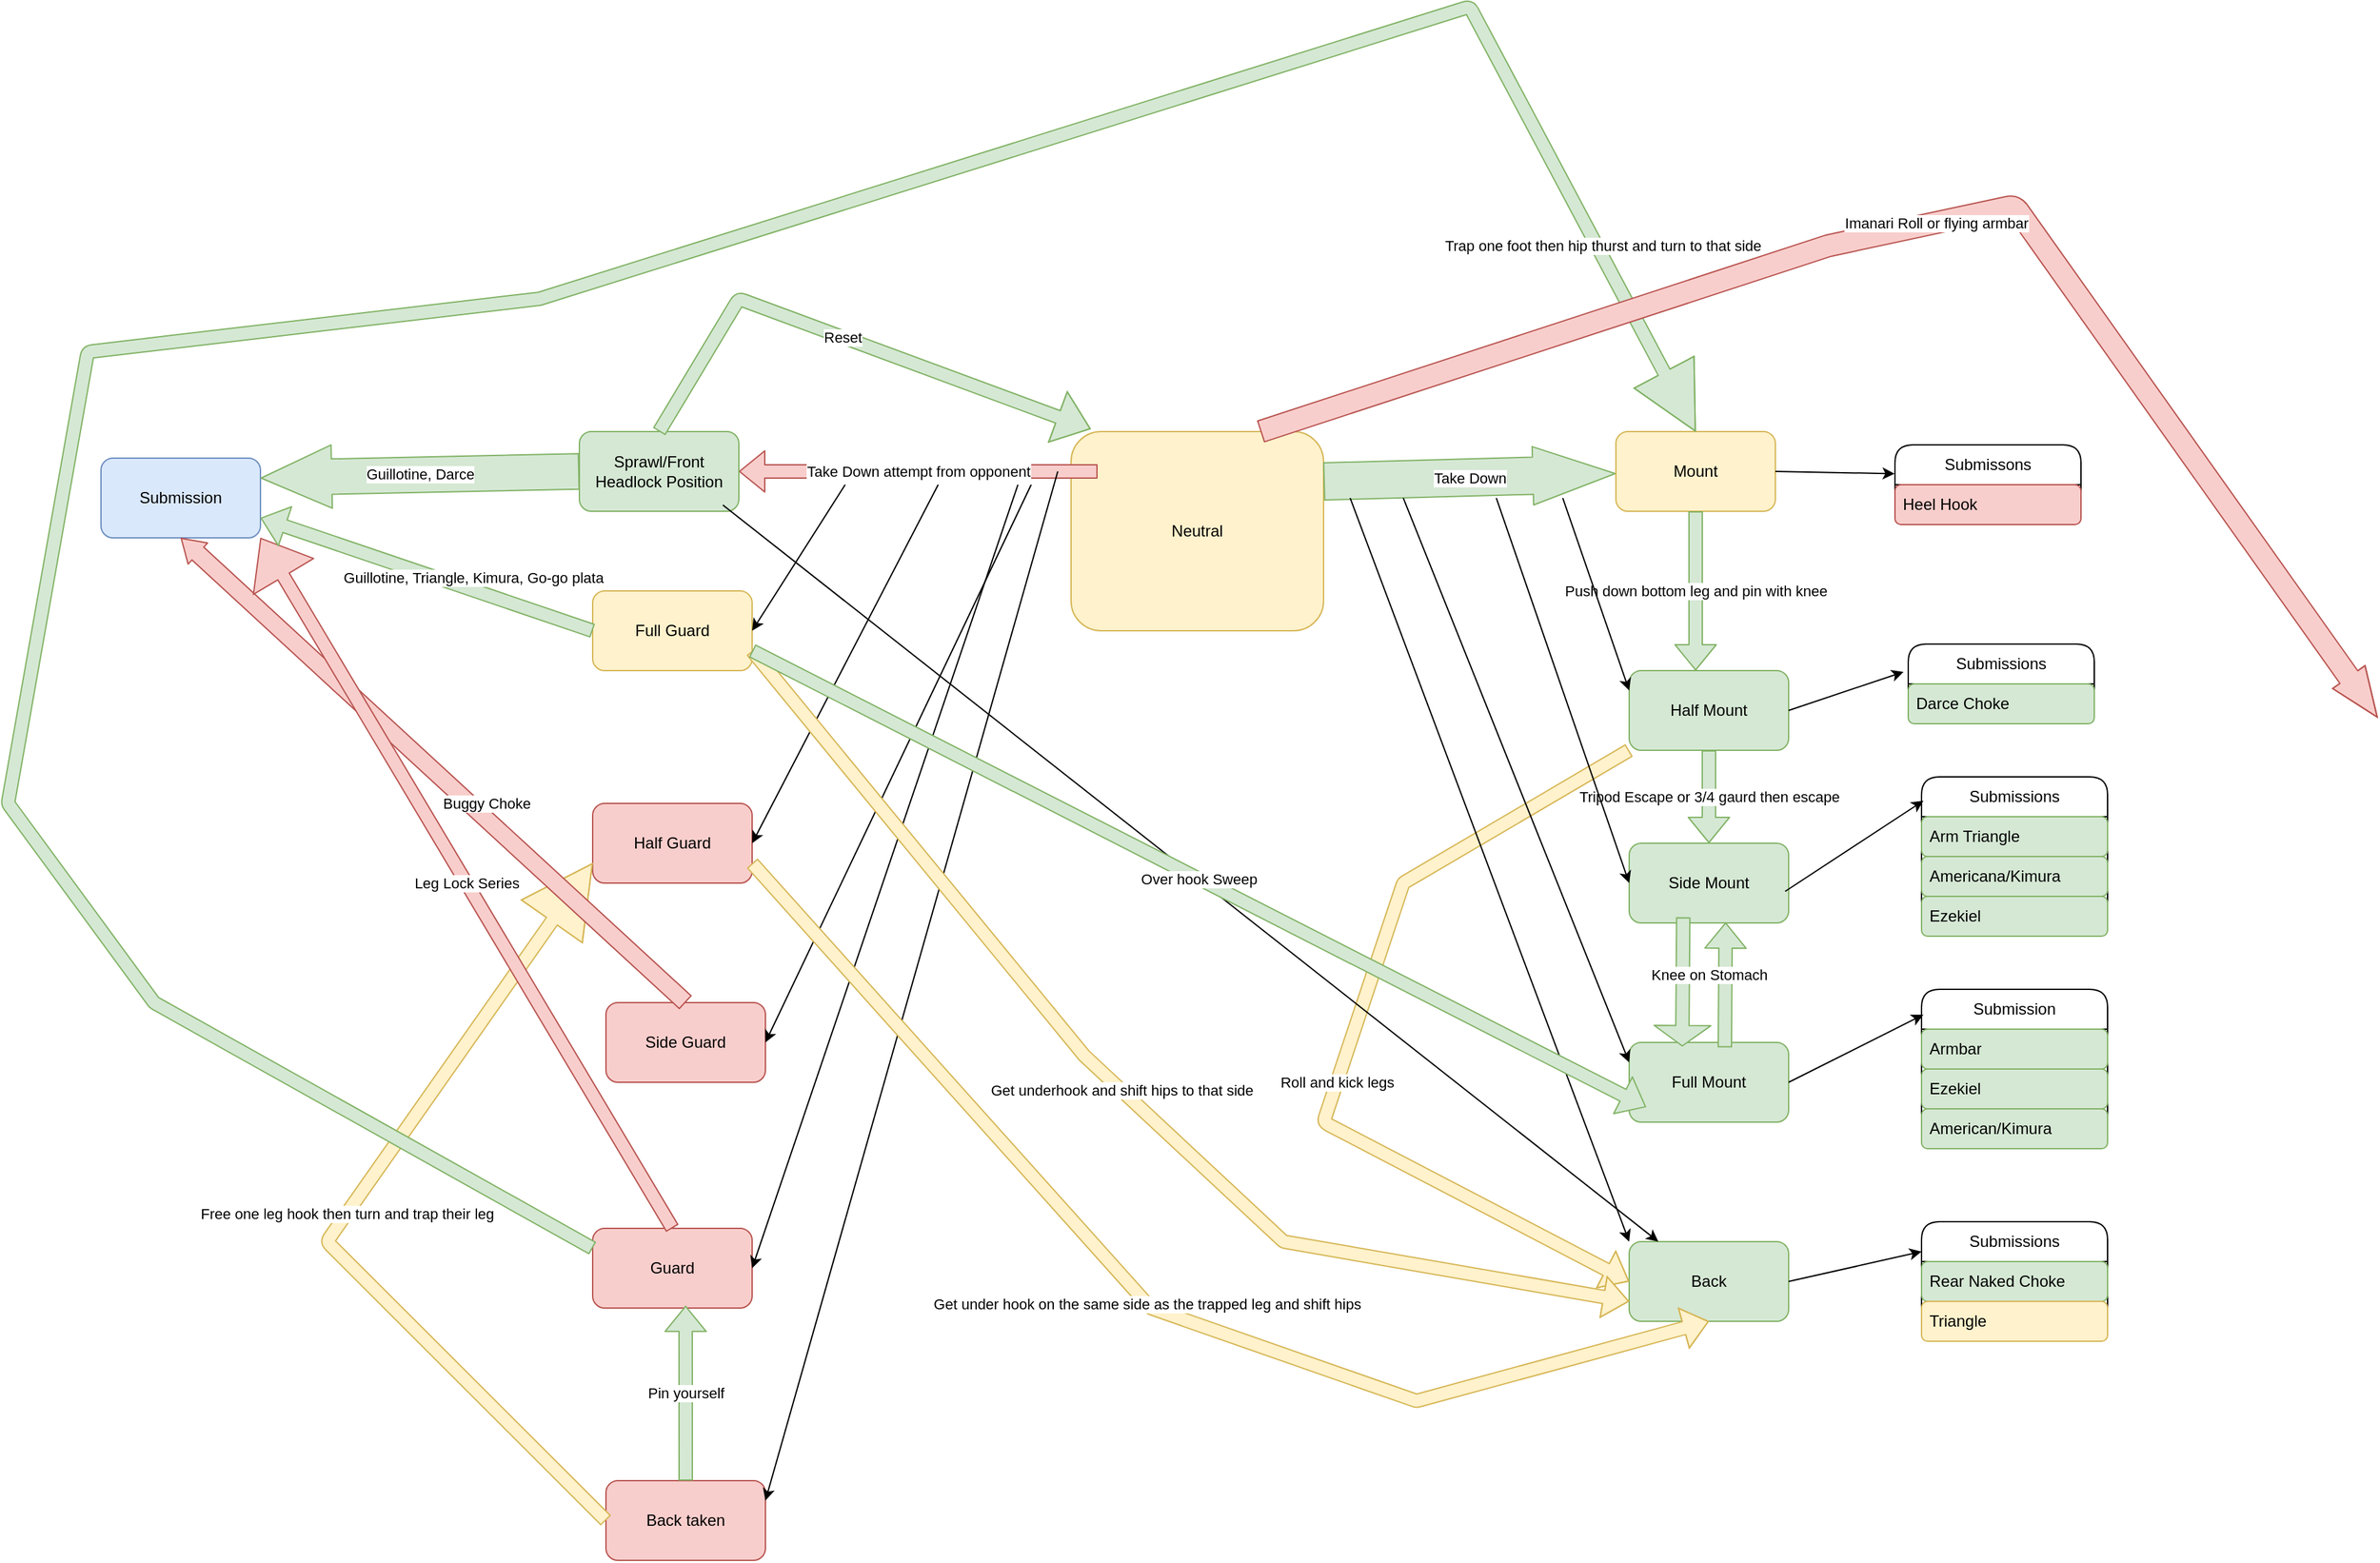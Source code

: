 <mxfile version="26.1.0">
  <diagram id="C5RBs43oDa-KdzZeNtuy" name="Page-1">
    <mxGraphModel dx="2281" dy="2182" grid="1" gridSize="10" guides="1" tooltips="1" connect="1" arrows="1" fold="1" page="1" pageScale="1" pageWidth="827" pageHeight="1169" background="light-dark(#ffffff, #ededed)" math="0" shadow="0">
      <root>
        <mxCell id="WIyWlLk6GJQsqaUBKTNV-0" />
        <mxCell id="WIyWlLk6GJQsqaUBKTNV-1" parent="WIyWlLk6GJQsqaUBKTNV-0" />
        <mxCell id="EAlG9zvi_4I4vv1BTm75-0" value="Neutral" style="rounded=1;whiteSpace=wrap;html=1;fillColor=#fff2cc;strokeColor=#d6b656;" parent="WIyWlLk6GJQsqaUBKTNV-1" vertex="1">
          <mxGeometry x="-20" y="-70" width="190" height="150" as="geometry" />
        </mxCell>
        <mxCell id="EAlG9zvi_4I4vv1BTm75-1" value="Take Down" style="shape=flexArrow;endArrow=classic;html=1;rounded=1;endWidth=15;endSize=20.33;width=28;exitX=1;exitY=0.25;exitDx=0;exitDy=0;fillColor=#d5e8d4;strokeColor=#82b366;" parent="WIyWlLk6GJQsqaUBKTNV-1" source="EAlG9zvi_4I4vv1BTm75-0" target="EAlG9zvi_4I4vv1BTm75-2" edge="1">
          <mxGeometry width="50" height="50" relative="1" as="geometry">
            <mxPoint x="190" y="74.5" as="sourcePoint" />
            <mxPoint x="390" y="74.5" as="targetPoint" />
            <Array as="points" />
            <mxPoint as="offset" />
          </mxGeometry>
        </mxCell>
        <mxCell id="EAlG9zvi_4I4vv1BTm75-2" value="Mount" style="rounded=1;whiteSpace=wrap;html=1;labelBackgroundColor=none;labelBorderColor=none;fillColor=#fff2cc;strokeColor=#d6b656;" parent="WIyWlLk6GJQsqaUBKTNV-1" vertex="1">
          <mxGeometry x="390" y="-70" width="120" height="60" as="geometry" />
        </mxCell>
        <mxCell id="EAlG9zvi_4I4vv1BTm75-7" value="Side Mount" style="rounded=1;whiteSpace=wrap;html=1;fillColor=#d5e8d4;strokeColor=#82b366;" parent="WIyWlLk6GJQsqaUBKTNV-1" vertex="1">
          <mxGeometry x="400" y="240" width="120" height="60" as="geometry" />
        </mxCell>
        <mxCell id="EAlG9zvi_4I4vv1BTm75-8" value="Full Mount" style="rounded=1;whiteSpace=wrap;html=1;fillColor=#d5e8d4;strokeColor=#82b366;" parent="WIyWlLk6GJQsqaUBKTNV-1" vertex="1">
          <mxGeometry x="400" y="390" width="120" height="60" as="geometry" />
        </mxCell>
        <mxCell id="EAlG9zvi_4I4vv1BTm75-11" value="Tripod Escape or 3/4 gaurd then escape" style="shape=flexArrow;endArrow=classic;html=1;rounded=1;exitX=0.5;exitY=1;exitDx=0;exitDy=0;fillColor=#d5e8d4;strokeColor=#82b366;" parent="WIyWlLk6GJQsqaUBKTNV-1" source="EAlG9zvi_4I4vv1BTm75-12" target="EAlG9zvi_4I4vv1BTm75-7" edge="1">
          <mxGeometry width="50" height="50" relative="1" as="geometry">
            <mxPoint x="510" y="155" as="sourcePoint" />
            <mxPoint x="600" y="260" as="targetPoint" />
            <Array as="points" />
          </mxGeometry>
        </mxCell>
        <mxCell id="EAlG9zvi_4I4vv1BTm75-12" value="Half Mount" style="rounded=1;whiteSpace=wrap;html=1;fillColor=#d5e8d4;strokeColor=#82b366;" parent="WIyWlLk6GJQsqaUBKTNV-1" vertex="1">
          <mxGeometry x="400" y="110" width="120" height="60" as="geometry" />
        </mxCell>
        <mxCell id="EAlG9zvi_4I4vv1BTm75-19" value="Push down bottom leg and pin with knee" style="shape=flexArrow;endArrow=classic;html=1;rounded=1;exitX=0.5;exitY=1;exitDx=0;exitDy=0;fillColor=#d5e8d4;strokeColor=#82b366;" parent="WIyWlLk6GJQsqaUBKTNV-1" source="EAlG9zvi_4I4vv1BTm75-2" edge="1">
          <mxGeometry width="50" height="50" relative="1" as="geometry">
            <mxPoint x="440" y="50" as="sourcePoint" />
            <mxPoint x="450" y="110" as="targetPoint" />
            <Array as="points" />
          </mxGeometry>
        </mxCell>
        <mxCell id="EAlG9zvi_4I4vv1BTm75-27" value="Take Down attempt from opponent" style="shape=flexArrow;endArrow=classic;html=1;rounded=1;fillColor=#f8cecc;strokeColor=#b85450;" parent="WIyWlLk6GJQsqaUBKTNV-1" edge="1">
          <mxGeometry width="50" height="50" relative="1" as="geometry">
            <mxPoint y="-40" as="sourcePoint" />
            <mxPoint x="-270" y="-40" as="targetPoint" />
          </mxGeometry>
        </mxCell>
        <mxCell id="EAlG9zvi_4I4vv1BTm75-30" value="Sprawl/Front Headlock Position" style="rounded=1;whiteSpace=wrap;html=1;fillColor=#d5e8d4;strokeColor=#82b366;" parent="WIyWlLk6GJQsqaUBKTNV-1" vertex="1">
          <mxGeometry x="-390" y="-70" width="120" height="60" as="geometry" />
        </mxCell>
        <mxCell id="EAlG9zvi_4I4vv1BTm75-31" value="Submission" style="rounded=1;whiteSpace=wrap;html=1;fillColor=#dae8fc;strokeColor=#6c8ebf;" parent="WIyWlLk6GJQsqaUBKTNV-1" vertex="1">
          <mxGeometry x="-750" y="-50" width="120" height="60" as="geometry" />
        </mxCell>
        <mxCell id="EAlG9zvi_4I4vv1BTm75-32" value="Guillotine, Darce" style="shape=flexArrow;endArrow=classic;html=1;rounded=1;width=26.667;endSize=17.373;exitX=0;exitY=0.5;exitDx=0;exitDy=0;entryX=1;entryY=0.25;entryDx=0;entryDy=0;fillColor=#d5e8d4;strokeColor=#82b366;" parent="WIyWlLk6GJQsqaUBKTNV-1" source="EAlG9zvi_4I4vv1BTm75-30" target="EAlG9zvi_4I4vv1BTm75-31" edge="1">
          <mxGeometry width="50" height="50" relative="1" as="geometry">
            <mxPoint x="-600" y="-120" as="sourcePoint" />
            <mxPoint x="-410" y="-270" as="targetPoint" />
          </mxGeometry>
        </mxCell>
        <mxCell id="EAlG9zvi_4I4vv1BTm75-33" value="Reset" style="shape=flexArrow;endArrow=classic;html=1;rounded=1;endWidth=29.333;endSize=8.267;exitX=0.5;exitY=0;exitDx=0;exitDy=0;entryX=0.078;entryY=-0.013;entryDx=0;entryDy=0;entryPerimeter=0;fillColor=#d5e8d4;strokeColor=#82b366;" parent="WIyWlLk6GJQsqaUBKTNV-1" source="EAlG9zvi_4I4vv1BTm75-30" target="EAlG9zvi_4I4vv1BTm75-0" edge="1">
          <mxGeometry width="50" height="50" relative="1" as="geometry">
            <mxPoint x="-170" y="170" as="sourcePoint" />
            <mxPoint x="-90" y="90" as="targetPoint" />
            <Array as="points">
              <mxPoint x="-270" y="-170" />
            </Array>
          </mxGeometry>
        </mxCell>
        <mxCell id="EAlG9zvi_4I4vv1BTm75-34" value="Back" style="rounded=1;whiteSpace=wrap;html=1;fillColor=#d5e8d4;strokeColor=#82b366;" parent="WIyWlLk6GJQsqaUBKTNV-1" vertex="1">
          <mxGeometry x="400" y="540" width="120" height="60" as="geometry" />
        </mxCell>
        <mxCell id="EAlG9zvi_4I4vv1BTm75-37" value="Roll and kick legs" style="shape=flexArrow;endArrow=classic;html=1;rounded=1;exitX=0;exitY=1;exitDx=0;exitDy=0;entryX=0;entryY=0.5;entryDx=0;entryDy=0;fillColor=#fff2cc;strokeColor=#d6b656;" parent="WIyWlLk6GJQsqaUBKTNV-1" source="EAlG9zvi_4I4vv1BTm75-12" target="EAlG9zvi_4I4vv1BTm75-34" edge="1">
          <mxGeometry x="0.1" width="50" height="50" relative="1" as="geometry">
            <mxPoint x="60" y="260" as="sourcePoint" />
            <mxPoint x="400" y="520" as="targetPoint" />
            <Array as="points">
              <mxPoint x="230" y="270" />
              <mxPoint x="170" y="450" />
            </Array>
            <mxPoint as="offset" />
          </mxGeometry>
        </mxCell>
        <mxCell id="EAlG9zvi_4I4vv1BTm75-38" value="Full Guard" style="rounded=1;whiteSpace=wrap;html=1;fillColor=#fff2cc;strokeColor=#d6b656;" parent="WIyWlLk6GJQsqaUBKTNV-1" vertex="1">
          <mxGeometry x="-380" y="50" width="120" height="60" as="geometry" />
        </mxCell>
        <mxCell id="EAlG9zvi_4I4vv1BTm75-39" value="Half Guard" style="rounded=1;whiteSpace=wrap;html=1;fillColor=#f8cecc;strokeColor=#b85450;" parent="WIyWlLk6GJQsqaUBKTNV-1" vertex="1">
          <mxGeometry x="-380" y="210" width="120" height="60" as="geometry" />
        </mxCell>
        <mxCell id="EAlG9zvi_4I4vv1BTm75-40" value="Guard" style="rounded=1;whiteSpace=wrap;html=1;fillColor=#f8cecc;strokeColor=#b85450;" parent="WIyWlLk6GJQsqaUBKTNV-1" vertex="1">
          <mxGeometry x="-380" y="530" width="120" height="60" as="geometry" />
        </mxCell>
        <mxCell id="EAlG9zvi_4I4vv1BTm75-48" value="" style="endArrow=classic;html=1;rounded=1;entryX=1;entryY=0.5;entryDx=0;entryDy=0;" parent="WIyWlLk6GJQsqaUBKTNV-1" target="EAlG9zvi_4I4vv1BTm75-38" edge="1">
          <mxGeometry width="50" height="50" relative="1" as="geometry">
            <mxPoint x="-190" y="-30" as="sourcePoint" />
            <mxPoint x="-150" y="260" as="targetPoint" />
            <Array as="points" />
          </mxGeometry>
        </mxCell>
        <mxCell id="EAlG9zvi_4I4vv1BTm75-49" value="" style="endArrow=classic;html=1;rounded=1;entryX=0;entryY=0.25;entryDx=0;entryDy=0;" parent="WIyWlLk6GJQsqaUBKTNV-1" target="EAlG9zvi_4I4vv1BTm75-12" edge="1">
          <mxGeometry width="50" height="50" relative="1" as="geometry">
            <mxPoint x="350" y="-20" as="sourcePoint" />
            <mxPoint x="460" y="260" as="targetPoint" />
          </mxGeometry>
        </mxCell>
        <mxCell id="EAlG9zvi_4I4vv1BTm75-50" value="" style="endArrow=classic;html=1;rounded=1;entryX=0;entryY=0.5;entryDx=0;entryDy=0;" parent="WIyWlLk6GJQsqaUBKTNV-1" target="EAlG9zvi_4I4vv1BTm75-7" edge="1">
          <mxGeometry width="50" height="50" relative="1" as="geometry">
            <mxPoint x="300" y="-20" as="sourcePoint" />
            <mxPoint x="460" y="260" as="targetPoint" />
          </mxGeometry>
        </mxCell>
        <mxCell id="EAlG9zvi_4I4vv1BTm75-51" value="" style="endArrow=classic;html=1;rounded=1;entryX=0;entryY=0.25;entryDx=0;entryDy=0;" parent="WIyWlLk6GJQsqaUBKTNV-1" target="EAlG9zvi_4I4vv1BTm75-8" edge="1">
          <mxGeometry width="50" height="50" relative="1" as="geometry">
            <mxPoint x="230" y="-20" as="sourcePoint" />
            <mxPoint x="460" y="260" as="targetPoint" />
          </mxGeometry>
        </mxCell>
        <mxCell id="EAlG9zvi_4I4vv1BTm75-53" value="" style="endArrow=classic;html=1;rounded=1;entryX=1;entryY=0.5;entryDx=0;entryDy=0;" parent="WIyWlLk6GJQsqaUBKTNV-1" target="EAlG9zvi_4I4vv1BTm75-39" edge="1">
          <mxGeometry width="50" height="50" relative="1" as="geometry">
            <mxPoint x="-120" y="-30" as="sourcePoint" />
            <mxPoint x="-60" y="260" as="targetPoint" />
          </mxGeometry>
        </mxCell>
        <mxCell id="EAlG9zvi_4I4vv1BTm75-54" value="" style="endArrow=classic;html=1;rounded=1;entryX=1;entryY=0.5;entryDx=0;entryDy=0;" parent="WIyWlLk6GJQsqaUBKTNV-1" target="EAlG9zvi_4I4vv1BTm75-40" edge="1">
          <mxGeometry width="50" height="50" relative="1" as="geometry">
            <mxPoint x="-60" y="-30" as="sourcePoint" />
            <mxPoint x="-60" y="260" as="targetPoint" />
          </mxGeometry>
        </mxCell>
        <mxCell id="ci5-egMQSlrwsnKzStSm-0" value="Back taken" style="rounded=1;whiteSpace=wrap;html=1;fillColor=#f8cecc;strokeColor=#b85450;" parent="WIyWlLk6GJQsqaUBKTNV-1" vertex="1">
          <mxGeometry x="-370" y="720" width="120" height="60" as="geometry" />
        </mxCell>
        <mxCell id="ci5-egMQSlrwsnKzStSm-2" value="" style="endArrow=classic;html=1;rounded=1;entryX=1;entryY=0.25;entryDx=0;entryDy=0;" parent="WIyWlLk6GJQsqaUBKTNV-1" target="ci5-egMQSlrwsnKzStSm-0" edge="1">
          <mxGeometry width="50" height="50" relative="1" as="geometry">
            <mxPoint x="-30" y="-40" as="sourcePoint" />
            <mxPoint x="-10" y="360" as="targetPoint" />
          </mxGeometry>
        </mxCell>
        <mxCell id="ci5-egMQSlrwsnKzStSm-4" value="Free one leg hook then turn and trap their leg" style="shape=flexArrow;endArrow=classic;html=1;rounded=1;endWidth=45;endSize=17.325;exitX=0;exitY=0.5;exitDx=0;exitDy=0;entryX=0;entryY=0.75;entryDx=0;entryDy=0;fillColor=#fff2cc;strokeColor=#d6b656;" parent="WIyWlLk6GJQsqaUBKTNV-1" source="ci5-egMQSlrwsnKzStSm-0" target="EAlG9zvi_4I4vv1BTm75-39" edge="1">
          <mxGeometry width="50" height="50" relative="1" as="geometry">
            <mxPoint x="-380" y="650" as="sourcePoint" />
            <mxPoint x="-600" y="340" as="targetPoint" />
            <Array as="points">
              <mxPoint x="-580" y="540" />
            </Array>
          </mxGeometry>
        </mxCell>
        <mxCell id="ci5-egMQSlrwsnKzStSm-6" value="Pin yourself" style="shape=flexArrow;endArrow=classic;html=1;rounded=1;entryX=0.583;entryY=0.969;entryDx=0;entryDy=0;entryPerimeter=0;exitX=0.5;exitY=0;exitDx=0;exitDy=0;fillColor=#d5e8d4;strokeColor=#82b366;" parent="WIyWlLk6GJQsqaUBKTNV-1" source="ci5-egMQSlrwsnKzStSm-0" target="EAlG9zvi_4I4vv1BTm75-40" edge="1">
          <mxGeometry width="50" height="50" relative="1" as="geometry">
            <mxPoint x="-300" y="620" as="sourcePoint" />
            <mxPoint x="-260" y="570" as="targetPoint" />
            <Array as="points" />
          </mxGeometry>
        </mxCell>
        <mxCell id="ci5-egMQSlrwsnKzStSm-7" value="Side Guard" style="rounded=1;whiteSpace=wrap;html=1;fillColor=#f8cecc;strokeColor=#b85450;" parent="WIyWlLk6GJQsqaUBKTNV-1" vertex="1">
          <mxGeometry x="-370" y="360" width="120" height="60" as="geometry" />
        </mxCell>
        <mxCell id="ci5-egMQSlrwsnKzStSm-8" value="" style="endArrow=classic;html=1;rounded=1;entryX=1;entryY=0.5;entryDx=0;entryDy=0;" parent="WIyWlLk6GJQsqaUBKTNV-1" target="ci5-egMQSlrwsnKzStSm-7" edge="1">
          <mxGeometry width="50" height="50" relative="1" as="geometry">
            <mxPoint x="-50" y="-30" as="sourcePoint" />
            <mxPoint x="-100" y="320" as="targetPoint" />
          </mxGeometry>
        </mxCell>
        <mxCell id="ci5-egMQSlrwsnKzStSm-9" value="Buggy Choke" style="shape=flexArrow;endArrow=classic;html=1;rounded=1;width=13.103;endSize=5.331;entryX=0.5;entryY=1;entryDx=0;entryDy=0;exitX=0.5;exitY=0;exitDx=0;exitDy=0;endWidth=7.515;fillColor=#f8cecc;strokeColor=#b85450;" parent="WIyWlLk6GJQsqaUBKTNV-1" source="ci5-egMQSlrwsnKzStSm-7" target="EAlG9zvi_4I4vv1BTm75-31" edge="1">
          <mxGeometry x="-0.179" y="-9" width="50" height="50" relative="1" as="geometry">
            <mxPoint x="-270" y="510" as="sourcePoint" />
            <mxPoint x="-220" y="460" as="targetPoint" />
            <mxPoint as="offset" />
          </mxGeometry>
        </mxCell>
        <mxCell id="ci5-egMQSlrwsnKzStSm-10" value="" style="endArrow=classic;html=1;rounded=1;entryX=0;entryY=0;entryDx=0;entryDy=0;" parent="WIyWlLk6GJQsqaUBKTNV-1" target="EAlG9zvi_4I4vv1BTm75-34" edge="1">
          <mxGeometry width="50" height="50" relative="1" as="geometry">
            <mxPoint x="190" y="-20" as="sourcePoint" />
            <mxPoint x="290" y="430" as="targetPoint" />
          </mxGeometry>
        </mxCell>
        <mxCell id="ci5-egMQSlrwsnKzStSm-11" value="" style="endArrow=classic;html=1;rounded=1;exitX=0.9;exitY=0.922;exitDx=0;exitDy=0;exitPerimeter=0;" parent="WIyWlLk6GJQsqaUBKTNV-1" source="EAlG9zvi_4I4vv1BTm75-30" target="EAlG9zvi_4I4vv1BTm75-34" edge="1">
          <mxGeometry width="50" height="50" relative="1" as="geometry">
            <mxPoint x="170" y="430" as="sourcePoint" />
            <mxPoint x="220" y="380" as="targetPoint" />
          </mxGeometry>
        </mxCell>
        <mxCell id="ci5-egMQSlrwsnKzStSm-13" value="Leg Lock Series" style="shape=flexArrow;endArrow=classic;html=1;rounded=1;width=10;endSize=10.783;endWidth=41.667;entryX=1;entryY=1;entryDx=0;entryDy=0;exitX=0.5;exitY=0;exitDx=0;exitDy=0;fillColor=#f8cecc;strokeColor=#b85450;" parent="WIyWlLk6GJQsqaUBKTNV-1" source="EAlG9zvi_4I4vv1BTm75-40" target="EAlG9zvi_4I4vv1BTm75-31" edge="1">
          <mxGeometry width="50" height="50" relative="1" as="geometry">
            <mxPoint x="-290" y="370" as="sourcePoint" />
            <mxPoint x="-780" y="230" as="targetPoint" />
            <Array as="points" />
          </mxGeometry>
        </mxCell>
        <mxCell id="ci5-egMQSlrwsnKzStSm-15" value="Get underhook and shift hips to that side" style="shape=flexArrow;endArrow=classic;html=1;rounded=1;exitX=1;exitY=0.75;exitDx=0;exitDy=0;entryX=0;entryY=0.75;entryDx=0;entryDy=0;fillColor=#fff2cc;strokeColor=#d6b656;" parent="WIyWlLk6GJQsqaUBKTNV-1" source="EAlG9zvi_4I4vv1BTm75-38" target="EAlG9zvi_4I4vv1BTm75-34" edge="1">
          <mxGeometry x="0.001" width="50" height="50" relative="1" as="geometry">
            <mxPoint x="-110" y="430" as="sourcePoint" />
            <mxPoint x="310" y="590" as="targetPoint" />
            <Array as="points">
              <mxPoint x="-10" y="400" />
              <mxPoint x="140" y="540" />
            </Array>
            <mxPoint as="offset" />
          </mxGeometry>
        </mxCell>
        <mxCell id="ci5-egMQSlrwsnKzStSm-16" value="Get under hook on the same side as the trapped leg and shift hips" style="shape=flexArrow;endArrow=classic;html=1;rounded=1;exitX=1;exitY=0.75;exitDx=0;exitDy=0;entryX=0.5;entryY=1;entryDx=0;entryDy=0;fillColor=#fff2cc;strokeColor=#d6b656;" parent="WIyWlLk6GJQsqaUBKTNV-1" source="EAlG9zvi_4I4vv1BTm75-39" target="EAlG9zvi_4I4vv1BTm75-34" edge="1">
          <mxGeometry width="50" height="50" relative="1" as="geometry">
            <mxPoint x="-110" y="430" as="sourcePoint" />
            <mxPoint x="450" y="660" as="targetPoint" />
            <Array as="points">
              <mxPoint x="40" y="590" />
              <mxPoint x="240" y="660" />
            </Array>
          </mxGeometry>
        </mxCell>
        <mxCell id="ci5-egMQSlrwsnKzStSm-17" value="Over hook Sweep" style="shape=flexArrow;endArrow=classic;html=1;rounded=1;exitX=1;exitY=0.75;exitDx=0;exitDy=0;entryX=0.106;entryY=0.811;entryDx=0;entryDy=0;entryPerimeter=0;fillColor=#d5e8d4;strokeColor=#82b366;" parent="WIyWlLk6GJQsqaUBKTNV-1" source="EAlG9zvi_4I4vv1BTm75-38" target="EAlG9zvi_4I4vv1BTm75-8" edge="1">
          <mxGeometry width="50" height="50" relative="1" as="geometry">
            <mxPoint x="150" y="430" as="sourcePoint" />
            <mxPoint x="200" y="380" as="targetPoint" />
          </mxGeometry>
        </mxCell>
        <mxCell id="ci5-egMQSlrwsnKzStSm-18" value="Guillotine, Triangle, Kimura, Go-go plata" style="shape=flexArrow;endArrow=classic;html=1;rounded=1;entryX=1;entryY=0.75;entryDx=0;entryDy=0;exitX=0;exitY=0.5;exitDx=0;exitDy=0;fillColor=#d5e8d4;strokeColor=#82b366;" parent="WIyWlLk6GJQsqaUBKTNV-1" source="EAlG9zvi_4I4vv1BTm75-38" target="EAlG9zvi_4I4vv1BTm75-31" edge="1">
          <mxGeometry x="-0.257" y="-9" width="50" height="50" relative="1" as="geometry">
            <mxPoint x="-40" y="430" as="sourcePoint" />
            <mxPoint x="10" y="380" as="targetPoint" />
            <mxPoint as="offset" />
          </mxGeometry>
        </mxCell>
        <mxCell id="ci5-egMQSlrwsnKzStSm-20" value="" style="shape=flexArrow;endArrow=classic;html=1;rounded=1;entryX=0.605;entryY=0.992;entryDx=0;entryDy=0;entryPerimeter=0;exitX=0.6;exitY=0.063;exitDx=0;exitDy=0;exitPerimeter=0;fillColor=#d5e8d4;strokeColor=#82b366;" parent="WIyWlLk6GJQsqaUBKTNV-1" source="EAlG9zvi_4I4vv1BTm75-8" target="EAlG9zvi_4I4vv1BTm75-7" edge="1">
          <mxGeometry width="50" height="50" relative="1" as="geometry">
            <mxPoint x="500" y="390" as="sourcePoint" />
            <mxPoint x="550" y="340" as="targetPoint" />
          </mxGeometry>
        </mxCell>
        <mxCell id="ci5-egMQSlrwsnKzStSm-19" value="Knee on Stomach" style="shape=flexArrow;endArrow=classic;html=1;rounded=1;endWidth=31.667;endSize=4.783;entryX=0.333;entryY=0.052;entryDx=0;entryDy=0;fillColor=#d5e8d4;strokeColor=#82b366;exitX=0.339;exitY=0.928;exitDx=0;exitDy=0;exitPerimeter=0;entryPerimeter=0;" parent="WIyWlLk6GJQsqaUBKTNV-1" source="EAlG9zvi_4I4vv1BTm75-7" target="EAlG9zvi_4I4vv1BTm75-8" edge="1">
          <mxGeometry x="-0.118" y="20" width="50" height="50" relative="1" as="geometry">
            <mxPoint x="490" y="340" as="sourcePoint" />
            <mxPoint x="150" y="380" as="targetPoint" />
            <mxPoint as="offset" />
          </mxGeometry>
        </mxCell>
        <mxCell id="ci5-egMQSlrwsnKzStSm-30" value="Trap one foot then hip thurst and turn to that side" style="shape=flexArrow;endArrow=classic;html=1;rounded=1;exitX=0;exitY=0.25;exitDx=0;exitDy=0;endWidth=40;endSize=16.36;entryX=0.5;entryY=0;entryDx=0;entryDy=0;fillColor=#d5e8d4;strokeColor=#82b366;" parent="WIyWlLk6GJQsqaUBKTNV-1" source="EAlG9zvi_4I4vv1BTm75-40" target="EAlG9zvi_4I4vv1BTm75-2" edge="1">
          <mxGeometry x="0.867" y="4" width="50" height="50" relative="1" as="geometry">
            <mxPoint x="-370" y="570" as="sourcePoint" />
            <mxPoint x="500" y="-170" as="targetPoint" />
            <Array as="points">
              <mxPoint x="-710" y="360" />
              <mxPoint x="-820" y="210" />
              <mxPoint x="-760" y="-130" />
              <mxPoint x="-420" y="-170" />
              <mxPoint x="280" y="-390" />
            </Array>
            <mxPoint as="offset" />
          </mxGeometry>
        </mxCell>
        <mxCell id="ci5-egMQSlrwsnKzStSm-31" value="Imanari Roll or flying armbar" style="shape=flexArrow;endArrow=classic;html=1;rounded=1;width=16.471;endSize=11.976;exitX=0.75;exitY=0;exitDx=0;exitDy=0;endWidth=12.388;entryX=0.86;entryY=0.09;entryDx=0;entryDy=0;entryPerimeter=0;fillColor=#f8cecc;strokeColor=#b85450;" parent="WIyWlLk6GJQsqaUBKTNV-1" source="EAlG9zvi_4I4vv1BTm75-0" edge="1">
          <mxGeometry width="50" height="50" relative="1" as="geometry">
            <mxPoint x="470" y="210" as="sourcePoint" />
            <mxPoint x="963.2" y="145.4" as="targetPoint" />
            <Array as="points">
              <mxPoint x="550" y="-210" />
              <mxPoint x="690" y="-240" />
            </Array>
          </mxGeometry>
        </mxCell>
        <mxCell id="ci5-egMQSlrwsnKzStSm-37" value="Submissions" style="swimlane;fontStyle=0;childLayout=stackLayout;horizontal=1;startSize=30;horizontalStack=0;resizeParent=1;resizeParentMax=0;resizeLast=0;collapsible=1;marginBottom=0;whiteSpace=wrap;html=1;rounded=1;" parent="WIyWlLk6GJQsqaUBKTNV-1" vertex="1">
          <mxGeometry x="620" y="190" width="140" height="120" as="geometry">
            <mxRectangle x="700" y="260" width="60" height="30" as="alternateBounds" />
          </mxGeometry>
        </mxCell>
        <mxCell id="ci5-egMQSlrwsnKzStSm-38" value="Arm Triangle" style="text;strokeColor=#82b366;fillColor=#d5e8d4;align=left;verticalAlign=middle;spacingLeft=4;spacingRight=4;overflow=hidden;points=[[0,0.5],[1,0.5]];portConstraint=eastwest;rotatable=0;whiteSpace=wrap;html=1;rounded=1;" parent="ci5-egMQSlrwsnKzStSm-37" vertex="1">
          <mxGeometry y="30" width="140" height="30" as="geometry" />
        </mxCell>
        <mxCell id="ci5-egMQSlrwsnKzStSm-39" value="Americana/Kimura" style="text;strokeColor=#82b366;fillColor=#d5e8d4;align=left;verticalAlign=middle;spacingLeft=4;spacingRight=4;overflow=hidden;points=[[0,0.5],[1,0.5]];portConstraint=eastwest;rotatable=0;whiteSpace=wrap;html=1;rounded=1;" parent="ci5-egMQSlrwsnKzStSm-37" vertex="1">
          <mxGeometry y="60" width="140" height="30" as="geometry" />
        </mxCell>
        <mxCell id="ci5-egMQSlrwsnKzStSm-40" value="Ezekiel" style="text;strokeColor=#82b366;fillColor=#d5e8d4;align=left;verticalAlign=middle;spacingLeft=4;spacingRight=4;overflow=hidden;points=[[0,0.5],[1,0.5]];portConstraint=eastwest;rotatable=0;whiteSpace=wrap;html=1;rounded=1;" parent="ci5-egMQSlrwsnKzStSm-37" vertex="1">
          <mxGeometry y="90" width="140" height="30" as="geometry" />
        </mxCell>
        <mxCell id="ci5-egMQSlrwsnKzStSm-43" value="Submissons" style="swimlane;fontStyle=0;childLayout=stackLayout;horizontal=1;startSize=30;horizontalStack=0;resizeParent=1;resizeParentMax=0;resizeLast=0;collapsible=1;marginBottom=0;whiteSpace=wrap;html=1;rounded=1;" parent="WIyWlLk6GJQsqaUBKTNV-1" vertex="1">
          <mxGeometry x="600" y="-60" width="140" height="60" as="geometry" />
        </mxCell>
        <mxCell id="ci5-egMQSlrwsnKzStSm-46" value="Heel Hook" style="text;strokeColor=#b85450;fillColor=#f8cecc;align=left;verticalAlign=middle;spacingLeft=4;spacingRight=4;overflow=hidden;points=[[0,0.5],[1,0.5]];portConstraint=eastwest;rotatable=0;whiteSpace=wrap;html=1;rounded=1;" parent="ci5-egMQSlrwsnKzStSm-43" vertex="1">
          <mxGeometry y="30" width="140" height="30" as="geometry" />
        </mxCell>
        <mxCell id="ci5-egMQSlrwsnKzStSm-48" value="Submissions" style="swimlane;fontStyle=0;childLayout=stackLayout;horizontal=1;startSize=30;horizontalStack=0;resizeParent=1;resizeParentMax=0;resizeLast=0;collapsible=1;marginBottom=0;whiteSpace=wrap;html=1;rounded=1;" parent="WIyWlLk6GJQsqaUBKTNV-1" vertex="1">
          <mxGeometry x="610" y="90" width="140" height="60" as="geometry" />
        </mxCell>
        <mxCell id="ci5-egMQSlrwsnKzStSm-49" value="Darce Choke" style="text;strokeColor=#82b366;fillColor=#d5e8d4;align=left;verticalAlign=middle;spacingLeft=4;spacingRight=4;overflow=hidden;points=[[0,0.5],[1,0.5]];portConstraint=eastwest;rotatable=0;whiteSpace=wrap;html=1;rounded=1;" parent="ci5-egMQSlrwsnKzStSm-48" vertex="1">
          <mxGeometry y="30" width="140" height="30" as="geometry" />
        </mxCell>
        <mxCell id="ylZM-ifZqI0ZVVExqhpy-0" value="Submission" style="swimlane;fontStyle=0;childLayout=stackLayout;horizontal=1;startSize=30;horizontalStack=0;resizeParent=1;resizeParentMax=0;resizeLast=0;collapsible=1;marginBottom=0;whiteSpace=wrap;html=1;rounded=1;" vertex="1" parent="WIyWlLk6GJQsqaUBKTNV-1">
          <mxGeometry x="620" y="350" width="140" height="120" as="geometry" />
        </mxCell>
        <mxCell id="ylZM-ifZqI0ZVVExqhpy-4" value="Armbar" style="text;strokeColor=#82b366;fillColor=#d5e8d4;align=left;verticalAlign=middle;spacingLeft=4;spacingRight=4;overflow=hidden;points=[[0,0.5],[1,0.5]];portConstraint=eastwest;rotatable=0;whiteSpace=wrap;html=1;rounded=1;" vertex="1" parent="ylZM-ifZqI0ZVVExqhpy-0">
          <mxGeometry y="30" width="140" height="30" as="geometry" />
        </mxCell>
        <mxCell id="ylZM-ifZqI0ZVVExqhpy-1" value="Ezekiel" style="text;strokeColor=#82b366;fillColor=#d5e8d4;align=left;verticalAlign=middle;spacingLeft=4;spacingRight=4;overflow=hidden;points=[[0,0.5],[1,0.5]];portConstraint=eastwest;rotatable=0;whiteSpace=wrap;html=1;rounded=1;" vertex="1" parent="ylZM-ifZqI0ZVVExqhpy-0">
          <mxGeometry y="60" width="140" height="30" as="geometry" />
        </mxCell>
        <mxCell id="ylZM-ifZqI0ZVVExqhpy-2" value="American/Kimura" style="text;strokeColor=#82b366;fillColor=#d5e8d4;align=left;verticalAlign=middle;spacingLeft=4;spacingRight=4;overflow=hidden;points=[[0,0.5],[1,0.5]];portConstraint=eastwest;rotatable=0;whiteSpace=wrap;html=1;rounded=1;" vertex="1" parent="ylZM-ifZqI0ZVVExqhpy-0">
          <mxGeometry y="90" width="140" height="30" as="geometry" />
        </mxCell>
        <mxCell id="ylZM-ifZqI0ZVVExqhpy-5" value="" style="endArrow=classic;html=1;rounded=1;exitX=1;exitY=0.5;exitDx=0;exitDy=0;entryX=0.01;entryY=0.159;entryDx=0;entryDy=0;entryPerimeter=0;" edge="1" parent="WIyWlLk6GJQsqaUBKTNV-1" source="EAlG9zvi_4I4vv1BTm75-8" target="ylZM-ifZqI0ZVVExqhpy-0">
          <mxGeometry width="50" height="50" relative="1" as="geometry">
            <mxPoint x="610" y="400" as="sourcePoint" />
            <mxPoint x="620" y="370" as="targetPoint" />
          </mxGeometry>
        </mxCell>
        <mxCell id="ylZM-ifZqI0ZVVExqhpy-6" value="" style="endArrow=classic;html=1;rounded=1;exitX=1;exitY=0.5;exitDx=0;exitDy=0;entryX=-0.002;entryY=0.362;entryDx=0;entryDy=0;entryPerimeter=0;" edge="1" parent="WIyWlLk6GJQsqaUBKTNV-1" source="EAlG9zvi_4I4vv1BTm75-2" target="ci5-egMQSlrwsnKzStSm-43">
          <mxGeometry width="50" height="50" relative="1" as="geometry">
            <mxPoint x="610" y="110" as="sourcePoint" />
            <mxPoint x="660" y="60" as="targetPoint" />
          </mxGeometry>
        </mxCell>
        <mxCell id="ylZM-ifZqI0ZVVExqhpy-7" value="" style="endArrow=classic;html=1;rounded=1;exitX=1;exitY=0.5;exitDx=0;exitDy=0;entryX=-0.025;entryY=0.349;entryDx=0;entryDy=0;entryPerimeter=0;" edge="1" parent="WIyWlLk6GJQsqaUBKTNV-1" source="EAlG9zvi_4I4vv1BTm75-12" target="ci5-egMQSlrwsnKzStSm-48">
          <mxGeometry width="50" height="50" relative="1" as="geometry">
            <mxPoint x="610" y="110" as="sourcePoint" />
            <mxPoint x="660" y="60" as="targetPoint" />
          </mxGeometry>
        </mxCell>
        <mxCell id="ylZM-ifZqI0ZVVExqhpy-8" value="" style="endArrow=classic;html=1;rounded=1;exitX=0.978;exitY=0.604;exitDx=0;exitDy=0;exitPerimeter=0;entryX=0.01;entryY=0.15;entryDx=0;entryDy=0;entryPerimeter=0;" edge="1" parent="WIyWlLk6GJQsqaUBKTNV-1" source="EAlG9zvi_4I4vv1BTm75-7" target="ci5-egMQSlrwsnKzStSm-37">
          <mxGeometry width="50" height="50" relative="1" as="geometry">
            <mxPoint x="610" y="270" as="sourcePoint" />
            <mxPoint x="660" y="220" as="targetPoint" />
          </mxGeometry>
        </mxCell>
        <mxCell id="ylZM-ifZqI0ZVVExqhpy-9" value="Submissions" style="swimlane;fontStyle=0;childLayout=stackLayout;horizontal=1;startSize=30;horizontalStack=0;resizeParent=1;resizeParentMax=0;resizeLast=0;collapsible=1;marginBottom=0;whiteSpace=wrap;html=1;rounded=1;" vertex="1" parent="WIyWlLk6GJQsqaUBKTNV-1">
          <mxGeometry x="620" y="525" width="140" height="90" as="geometry" />
        </mxCell>
        <mxCell id="ylZM-ifZqI0ZVVExqhpy-10" value="Rear Naked Choke" style="text;strokeColor=#82b366;fillColor=#d5e8d4;align=left;verticalAlign=middle;spacingLeft=4;spacingRight=4;overflow=hidden;points=[[0,0.5],[1,0.5]];portConstraint=eastwest;rotatable=0;whiteSpace=wrap;html=1;rounded=1;" vertex="1" parent="ylZM-ifZqI0ZVVExqhpy-9">
          <mxGeometry y="30" width="140" height="30" as="geometry" />
        </mxCell>
        <mxCell id="ylZM-ifZqI0ZVVExqhpy-11" value="Triangle" style="text;strokeColor=#d6b656;fillColor=#fff2cc;align=left;verticalAlign=middle;spacingLeft=4;spacingRight=4;overflow=hidden;points=[[0,0.5],[1,0.5]];portConstraint=eastwest;rotatable=0;whiteSpace=wrap;html=1;rounded=1;" vertex="1" parent="ylZM-ifZqI0ZVVExqhpy-9">
          <mxGeometry y="60" width="140" height="30" as="geometry" />
        </mxCell>
        <mxCell id="ylZM-ifZqI0ZVVExqhpy-13" value="" style="endArrow=classic;html=1;rounded=1;exitX=1;exitY=0.5;exitDx=0;exitDy=0;entryX=0;entryY=0.25;entryDx=0;entryDy=0;" edge="1" parent="WIyWlLk6GJQsqaUBKTNV-1" source="EAlG9zvi_4I4vv1BTm75-34" target="ylZM-ifZqI0ZVVExqhpy-9">
          <mxGeometry width="50" height="50" relative="1" as="geometry">
            <mxPoint x="1080" y="310" as="sourcePoint" />
            <mxPoint x="1130" y="260" as="targetPoint" />
          </mxGeometry>
        </mxCell>
      </root>
    </mxGraphModel>
  </diagram>
</mxfile>
